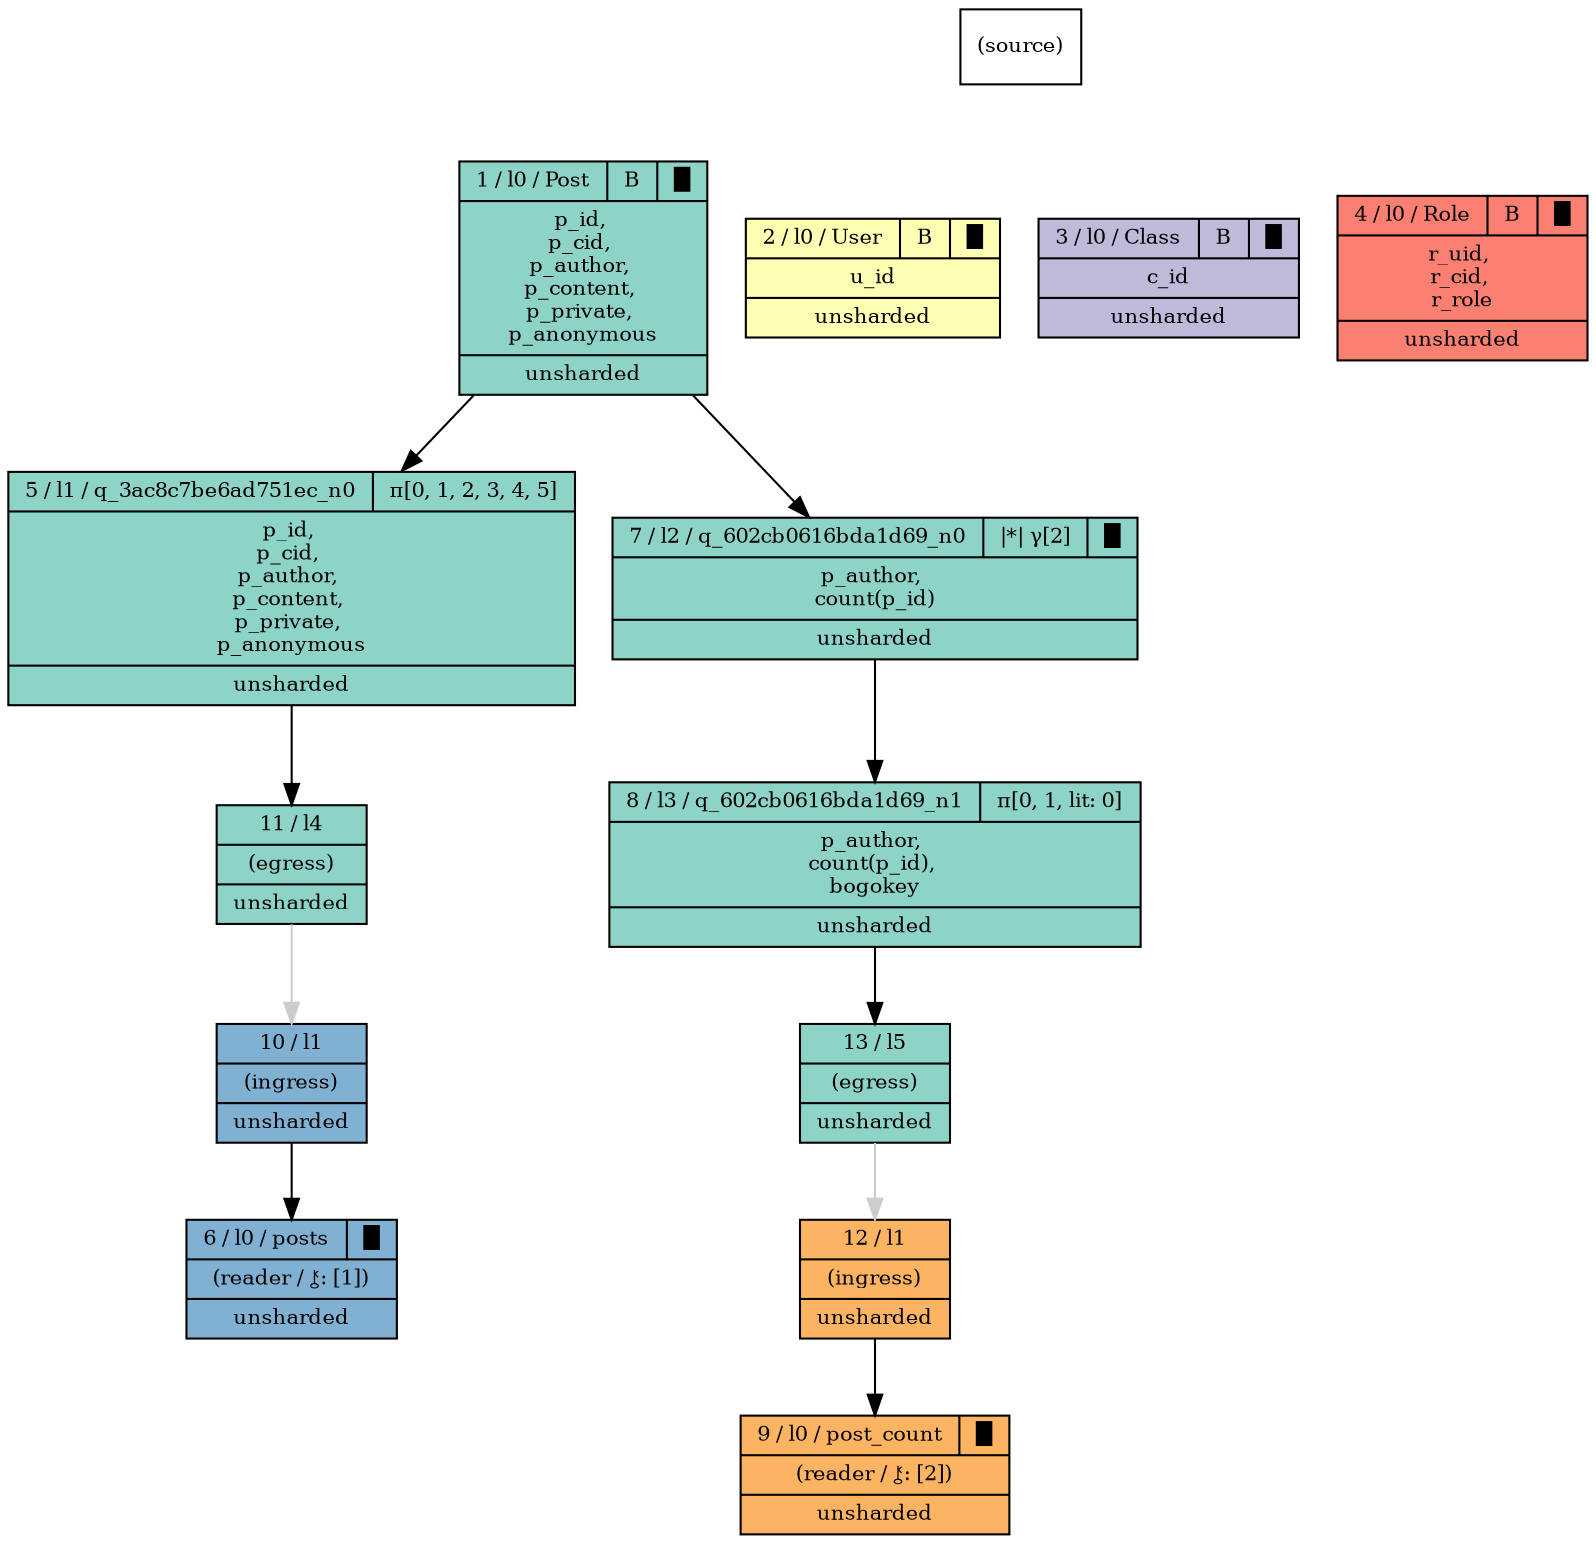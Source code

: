 digraph {{
    node [shape=record, fontsize=10]
    n0 [style="filled", fillcolor=white, label="(source)"]
    n1 [style="filled", fillcolor="/set312/1", label="{ { 1 / l0 / Post | B | █ } | p_id, \np_cid, \np_author, \np_content, \np_private, \np_anonymous | unsharded }"]
    n2 [style="filled", fillcolor="/set312/2", label="{ { 2 / l0 / User | B | █ } | u_id | unsharded }"]
    n3 [style="filled", fillcolor="/set312/3", label="{ { 3 / l0 / Class | B | █ } | c_id | unsharded }"]
    n4 [style="filled", fillcolor="/set312/4", label="{ { 4 / l0 / Role | B | █ } | r_uid, \nr_cid, \nr_role | unsharded }"]
    n5 [style="filled", fillcolor="/set312/1", label="{{ 5 / l1 / q_3ac8c7be6ad751ec_n0 | π[0, 1, 2, 3, 4, 5]  } | p_id, \np_cid, \np_author, \np_content, \np_private, \np_anonymous | unsharded }"]
    n6 [style="filled", fillcolor="/set312/5", label="{ { 6 / l0 / posts | █ } | (reader / ⚷: [1]) | unsharded }"]
    n7 [style="filled", fillcolor="/set312/1", label="{{ 7 / l2 / q_602cb0616bda1d69_n0 | \|*\| γ[2] | █ } | p_author, \ncount(p_id) | unsharded }"]
    n8 [style="filled", fillcolor="/set312/1", label="{{ 8 / l3 / q_602cb0616bda1d69_n1 | π[0, 1, lit: 0]  } | p_author, \ncount(p_id), \nbogokey | unsharded }"]
    n9 [style="filled", fillcolor="/set312/6", label="{ { 9 / l0 / post_count | █ } | (reader / ⚷: [2]) | unsharded }"]
    n10 [style="filled", fillcolor="/set312/5", label="{ { 10 / l1  } | (ingress) | unsharded }"]
    n11 [style="filled", fillcolor="/set312/1", label="{ 11 / l4 | (egress) | unsharded }"]
    n12 [style="filled", fillcolor="/set312/6", label="{ { 12 / l1  } | (ingress) | unsharded }"]
    n13 [style="filled", fillcolor="/set312/1", label="{ 13 / l5 | (egress) | unsharded }"]
    n0 -> n1 [ style=invis ]
    n0 -> n2 [ style=invis ]
    n0 -> n3 [ style=invis ]
    n0 -> n4 [ style=invis ]
    n1 -> n5 [  ]
    n5 -> n11 [  ]
    n1 -> n7 [  ]
    n7 -> n8 [  ]
    n8 -> n13 [  ]
    n10 -> n6 [  ]
    n11 -> n10 [ color="#CCCCCC" ]
    n12 -> n9 [  ]
    n13 -> n12 [ color="#CCCCCC" ]
}}